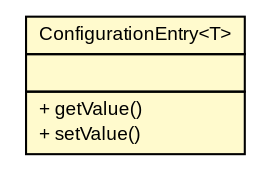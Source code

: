#!/usr/local/bin/dot
#
# Class diagram 
# Generated by UMLGraph version R5_6-24-gf6e263 (https://www.umlgraph.org/)
#

digraph G {
	edge [fontname="arial",fontsize=10,labelfontname="arial",labelfontsize=10];
	node [fontname="arial",fontsize=10,shape=plaintext];
	nodesep=0.25;
	ranksep=0.5;
	// com.castinfo.devops.robotest.config.ConfigurationEntry<T>
	c785 [label=<<table title="com.castinfo.devops.robotest.config.ConfigurationEntry" border="0" cellborder="1" cellspacing="0" cellpadding="2" port="p" bgcolor="lemonChiffon" href="./ConfigurationEntry.html">
		<tr><td><table border="0" cellspacing="0" cellpadding="1">
<tr><td align="center" balign="center"> ConfigurationEntry&lt;T&gt; </td></tr>
		</table></td></tr>
		<tr><td><table border="0" cellspacing="0" cellpadding="1">
<tr><td align="left" balign="left">  </td></tr>
		</table></td></tr>
		<tr><td><table border="0" cellspacing="0" cellpadding="1">
<tr><td align="left" balign="left"> + getValue() </td></tr>
<tr><td align="left" balign="left"> + setValue() </td></tr>
		</table></td></tr>
		</table>>, URL="./ConfigurationEntry.html", fontname="arial", fontcolor="black", fontsize=9.0];
}

